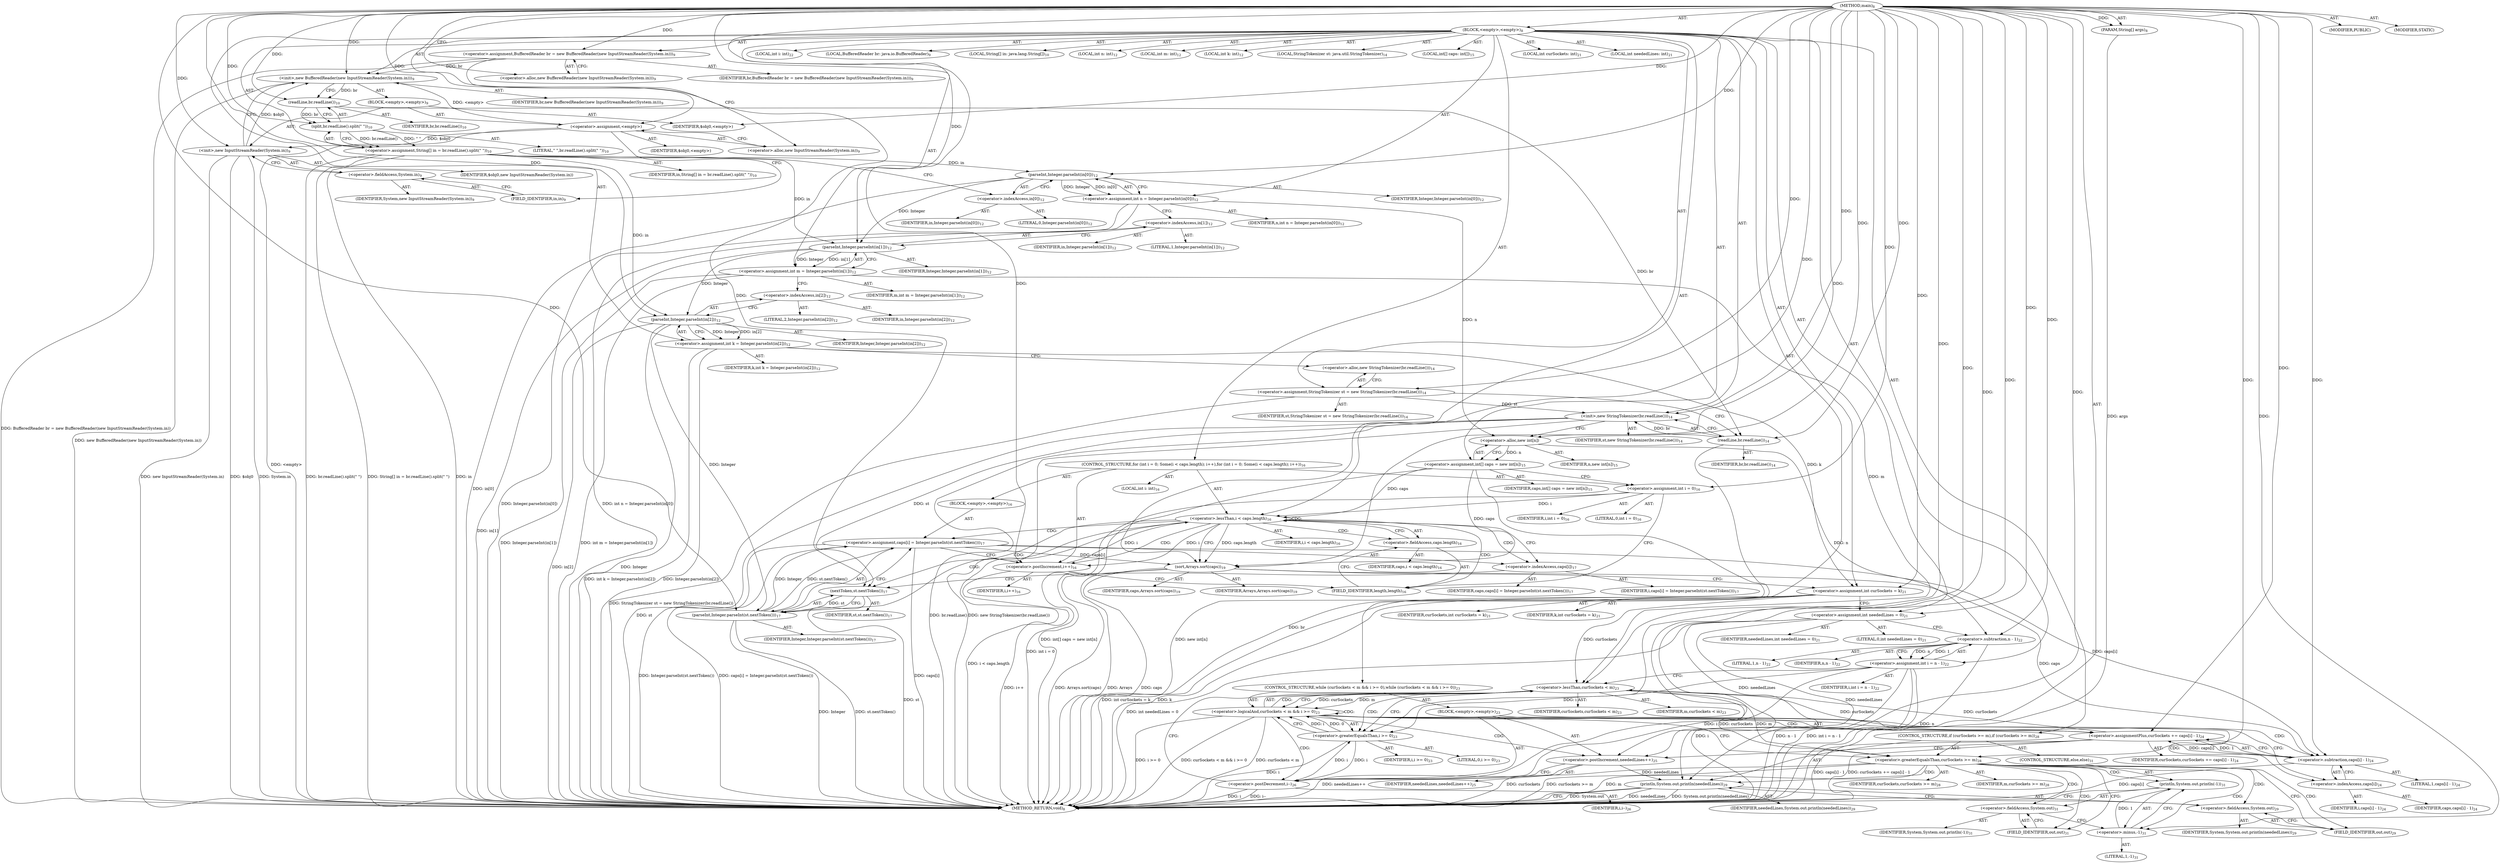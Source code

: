 digraph "main" {  
"21" [label = <(METHOD,main)<SUB>8</SUB>> ]
"22" [label = <(PARAM,String[] args)<SUB>8</SUB>> ]
"23" [label = <(BLOCK,&lt;empty&gt;,&lt;empty&gt;)<SUB>8</SUB>> ]
"4" [label = <(LOCAL,BufferedReader br: java.io.BufferedReader)<SUB>9</SUB>> ]
"24" [label = <(&lt;operator&gt;.assignment,BufferedReader br = new BufferedReader(new InputStreamReader(System.in)))<SUB>9</SUB>> ]
"25" [label = <(IDENTIFIER,br,BufferedReader br = new BufferedReader(new InputStreamReader(System.in)))<SUB>9</SUB>> ]
"26" [label = <(&lt;operator&gt;.alloc,new BufferedReader(new InputStreamReader(System.in)))<SUB>9</SUB>> ]
"27" [label = <(&lt;init&gt;,new BufferedReader(new InputStreamReader(System.in)))<SUB>9</SUB>> ]
"3" [label = <(IDENTIFIER,br,new BufferedReader(new InputStreamReader(System.in)))<SUB>9</SUB>> ]
"28" [label = <(BLOCK,&lt;empty&gt;,&lt;empty&gt;)<SUB>9</SUB>> ]
"29" [label = <(&lt;operator&gt;.assignment,&lt;empty&gt;)> ]
"30" [label = <(IDENTIFIER,$obj0,&lt;empty&gt;)> ]
"31" [label = <(&lt;operator&gt;.alloc,new InputStreamReader(System.in))<SUB>9</SUB>> ]
"32" [label = <(&lt;init&gt;,new InputStreamReader(System.in))<SUB>9</SUB>> ]
"33" [label = <(IDENTIFIER,$obj0,new InputStreamReader(System.in))> ]
"34" [label = <(&lt;operator&gt;.fieldAccess,System.in)<SUB>9</SUB>> ]
"35" [label = <(IDENTIFIER,System,new InputStreamReader(System.in))<SUB>9</SUB>> ]
"36" [label = <(FIELD_IDENTIFIER,in,in)<SUB>9</SUB>> ]
"37" [label = <(IDENTIFIER,$obj0,&lt;empty&gt;)> ]
"38" [label = <(LOCAL,String[] in: java.lang.String[])<SUB>10</SUB>> ]
"39" [label = <(&lt;operator&gt;.assignment,String[] in = br.readLine().split(&quot; &quot;))<SUB>10</SUB>> ]
"40" [label = <(IDENTIFIER,in,String[] in = br.readLine().split(&quot; &quot;))<SUB>10</SUB>> ]
"41" [label = <(split,br.readLine().split(&quot; &quot;))<SUB>10</SUB>> ]
"42" [label = <(readLine,br.readLine())<SUB>10</SUB>> ]
"43" [label = <(IDENTIFIER,br,br.readLine())<SUB>10</SUB>> ]
"44" [label = <(LITERAL,&quot; &quot;,br.readLine().split(&quot; &quot;))<SUB>10</SUB>> ]
"45" [label = <(LOCAL,int n: int)<SUB>12</SUB>> ]
"46" [label = <(LOCAL,int m: int)<SUB>12</SUB>> ]
"47" [label = <(LOCAL,int k: int)<SUB>12</SUB>> ]
"48" [label = <(&lt;operator&gt;.assignment,int n = Integer.parseInt(in[0]))<SUB>12</SUB>> ]
"49" [label = <(IDENTIFIER,n,int n = Integer.parseInt(in[0]))<SUB>12</SUB>> ]
"50" [label = <(parseInt,Integer.parseInt(in[0]))<SUB>12</SUB>> ]
"51" [label = <(IDENTIFIER,Integer,Integer.parseInt(in[0]))<SUB>12</SUB>> ]
"52" [label = <(&lt;operator&gt;.indexAccess,in[0])<SUB>12</SUB>> ]
"53" [label = <(IDENTIFIER,in,Integer.parseInt(in[0]))<SUB>12</SUB>> ]
"54" [label = <(LITERAL,0,Integer.parseInt(in[0]))<SUB>12</SUB>> ]
"55" [label = <(&lt;operator&gt;.assignment,int m = Integer.parseInt(in[1]))<SUB>12</SUB>> ]
"56" [label = <(IDENTIFIER,m,int m = Integer.parseInt(in[1]))<SUB>12</SUB>> ]
"57" [label = <(parseInt,Integer.parseInt(in[1]))<SUB>12</SUB>> ]
"58" [label = <(IDENTIFIER,Integer,Integer.parseInt(in[1]))<SUB>12</SUB>> ]
"59" [label = <(&lt;operator&gt;.indexAccess,in[1])<SUB>12</SUB>> ]
"60" [label = <(IDENTIFIER,in,Integer.parseInt(in[1]))<SUB>12</SUB>> ]
"61" [label = <(LITERAL,1,Integer.parseInt(in[1]))<SUB>12</SUB>> ]
"62" [label = <(&lt;operator&gt;.assignment,int k = Integer.parseInt(in[2]))<SUB>12</SUB>> ]
"63" [label = <(IDENTIFIER,k,int k = Integer.parseInt(in[2]))<SUB>12</SUB>> ]
"64" [label = <(parseInt,Integer.parseInt(in[2]))<SUB>12</SUB>> ]
"65" [label = <(IDENTIFIER,Integer,Integer.parseInt(in[2]))<SUB>12</SUB>> ]
"66" [label = <(&lt;operator&gt;.indexAccess,in[2])<SUB>12</SUB>> ]
"67" [label = <(IDENTIFIER,in,Integer.parseInt(in[2]))<SUB>12</SUB>> ]
"68" [label = <(LITERAL,2,Integer.parseInt(in[2]))<SUB>12</SUB>> ]
"6" [label = <(LOCAL,StringTokenizer st: java.util.StringTokenizer)<SUB>14</SUB>> ]
"69" [label = <(&lt;operator&gt;.assignment,StringTokenizer st = new StringTokenizer(br.readLine()))<SUB>14</SUB>> ]
"70" [label = <(IDENTIFIER,st,StringTokenizer st = new StringTokenizer(br.readLine()))<SUB>14</SUB>> ]
"71" [label = <(&lt;operator&gt;.alloc,new StringTokenizer(br.readLine()))<SUB>14</SUB>> ]
"72" [label = <(&lt;init&gt;,new StringTokenizer(br.readLine()))<SUB>14</SUB>> ]
"5" [label = <(IDENTIFIER,st,new StringTokenizer(br.readLine()))<SUB>14</SUB>> ]
"73" [label = <(readLine,br.readLine())<SUB>14</SUB>> ]
"74" [label = <(IDENTIFIER,br,br.readLine())<SUB>14</SUB>> ]
"75" [label = <(LOCAL,int[] caps: int[])<SUB>15</SUB>> ]
"76" [label = <(&lt;operator&gt;.assignment,int[] caps = new int[n])<SUB>15</SUB>> ]
"77" [label = <(IDENTIFIER,caps,int[] caps = new int[n])<SUB>15</SUB>> ]
"78" [label = <(&lt;operator&gt;.alloc,new int[n])> ]
"79" [label = <(IDENTIFIER,n,new int[n])<SUB>15</SUB>> ]
"80" [label = <(CONTROL_STRUCTURE,for (int i = 0; Some(i &lt; caps.length); i++),for (int i = 0; Some(i &lt; caps.length); i++))<SUB>16</SUB>> ]
"81" [label = <(LOCAL,int i: int)<SUB>16</SUB>> ]
"82" [label = <(&lt;operator&gt;.assignment,int i = 0)<SUB>16</SUB>> ]
"83" [label = <(IDENTIFIER,i,int i = 0)<SUB>16</SUB>> ]
"84" [label = <(LITERAL,0,int i = 0)<SUB>16</SUB>> ]
"85" [label = <(&lt;operator&gt;.lessThan,i &lt; caps.length)<SUB>16</SUB>> ]
"86" [label = <(IDENTIFIER,i,i &lt; caps.length)<SUB>16</SUB>> ]
"87" [label = <(&lt;operator&gt;.fieldAccess,caps.length)<SUB>16</SUB>> ]
"88" [label = <(IDENTIFIER,caps,i &lt; caps.length)<SUB>16</SUB>> ]
"89" [label = <(FIELD_IDENTIFIER,length,length)<SUB>16</SUB>> ]
"90" [label = <(&lt;operator&gt;.postIncrement,i++)<SUB>16</SUB>> ]
"91" [label = <(IDENTIFIER,i,i++)<SUB>16</SUB>> ]
"92" [label = <(BLOCK,&lt;empty&gt;,&lt;empty&gt;)<SUB>16</SUB>> ]
"93" [label = <(&lt;operator&gt;.assignment,caps[i] = Integer.parseInt(st.nextToken()))<SUB>17</SUB>> ]
"94" [label = <(&lt;operator&gt;.indexAccess,caps[i])<SUB>17</SUB>> ]
"95" [label = <(IDENTIFIER,caps,caps[i] = Integer.parseInt(st.nextToken()))<SUB>17</SUB>> ]
"96" [label = <(IDENTIFIER,i,caps[i] = Integer.parseInt(st.nextToken()))<SUB>17</SUB>> ]
"97" [label = <(parseInt,Integer.parseInt(st.nextToken()))<SUB>17</SUB>> ]
"98" [label = <(IDENTIFIER,Integer,Integer.parseInt(st.nextToken()))<SUB>17</SUB>> ]
"99" [label = <(nextToken,st.nextToken())<SUB>17</SUB>> ]
"100" [label = <(IDENTIFIER,st,st.nextToken())<SUB>17</SUB>> ]
"101" [label = <(sort,Arrays.sort(caps))<SUB>19</SUB>> ]
"102" [label = <(IDENTIFIER,Arrays,Arrays.sort(caps))<SUB>19</SUB>> ]
"103" [label = <(IDENTIFIER,caps,Arrays.sort(caps))<SUB>19</SUB>> ]
"104" [label = <(LOCAL,int curSockets: int)<SUB>21</SUB>> ]
"105" [label = <(LOCAL,int neededLines: int)<SUB>21</SUB>> ]
"106" [label = <(&lt;operator&gt;.assignment,int curSockets = k)<SUB>21</SUB>> ]
"107" [label = <(IDENTIFIER,curSockets,int curSockets = k)<SUB>21</SUB>> ]
"108" [label = <(IDENTIFIER,k,int curSockets = k)<SUB>21</SUB>> ]
"109" [label = <(&lt;operator&gt;.assignment,int neededLines = 0)<SUB>21</SUB>> ]
"110" [label = <(IDENTIFIER,neededLines,int neededLines = 0)<SUB>21</SUB>> ]
"111" [label = <(LITERAL,0,int neededLines = 0)<SUB>21</SUB>> ]
"112" [label = <(LOCAL,int i: int)<SUB>22</SUB>> ]
"113" [label = <(&lt;operator&gt;.assignment,int i = n - 1)<SUB>22</SUB>> ]
"114" [label = <(IDENTIFIER,i,int i = n - 1)<SUB>22</SUB>> ]
"115" [label = <(&lt;operator&gt;.subtraction,n - 1)<SUB>22</SUB>> ]
"116" [label = <(IDENTIFIER,n,n - 1)<SUB>22</SUB>> ]
"117" [label = <(LITERAL,1,n - 1)<SUB>22</SUB>> ]
"118" [label = <(CONTROL_STRUCTURE,while (curSockets &lt; m &amp;&amp; i &gt;= 0),while (curSockets &lt; m &amp;&amp; i &gt;= 0))<SUB>23</SUB>> ]
"119" [label = <(&lt;operator&gt;.logicalAnd,curSockets &lt; m &amp;&amp; i &gt;= 0)<SUB>23</SUB>> ]
"120" [label = <(&lt;operator&gt;.lessThan,curSockets &lt; m)<SUB>23</SUB>> ]
"121" [label = <(IDENTIFIER,curSockets,curSockets &lt; m)<SUB>23</SUB>> ]
"122" [label = <(IDENTIFIER,m,curSockets &lt; m)<SUB>23</SUB>> ]
"123" [label = <(&lt;operator&gt;.greaterEqualsThan,i &gt;= 0)<SUB>23</SUB>> ]
"124" [label = <(IDENTIFIER,i,i &gt;= 0)<SUB>23</SUB>> ]
"125" [label = <(LITERAL,0,i &gt;= 0)<SUB>23</SUB>> ]
"126" [label = <(BLOCK,&lt;empty&gt;,&lt;empty&gt;)<SUB>23</SUB>> ]
"127" [label = <(&lt;operator&gt;.assignmentPlus,curSockets += caps[i] - 1)<SUB>24</SUB>> ]
"128" [label = <(IDENTIFIER,curSockets,curSockets += caps[i] - 1)<SUB>24</SUB>> ]
"129" [label = <(&lt;operator&gt;.subtraction,caps[i] - 1)<SUB>24</SUB>> ]
"130" [label = <(&lt;operator&gt;.indexAccess,caps[i])<SUB>24</SUB>> ]
"131" [label = <(IDENTIFIER,caps,caps[i] - 1)<SUB>24</SUB>> ]
"132" [label = <(IDENTIFIER,i,caps[i] - 1)<SUB>24</SUB>> ]
"133" [label = <(LITERAL,1,caps[i] - 1)<SUB>24</SUB>> ]
"134" [label = <(&lt;operator&gt;.postIncrement,neededLines++)<SUB>25</SUB>> ]
"135" [label = <(IDENTIFIER,neededLines,neededLines++)<SUB>25</SUB>> ]
"136" [label = <(&lt;operator&gt;.postDecrement,i--)<SUB>26</SUB>> ]
"137" [label = <(IDENTIFIER,i,i--)<SUB>26</SUB>> ]
"138" [label = <(CONTROL_STRUCTURE,if (curSockets &gt;= m),if (curSockets &gt;= m))<SUB>28</SUB>> ]
"139" [label = <(&lt;operator&gt;.greaterEqualsThan,curSockets &gt;= m)<SUB>28</SUB>> ]
"140" [label = <(IDENTIFIER,curSockets,curSockets &gt;= m)<SUB>28</SUB>> ]
"141" [label = <(IDENTIFIER,m,curSockets &gt;= m)<SUB>28</SUB>> ]
"142" [label = <(println,System.out.println(neededLines))<SUB>29</SUB>> ]
"143" [label = <(&lt;operator&gt;.fieldAccess,System.out)<SUB>29</SUB>> ]
"144" [label = <(IDENTIFIER,System,System.out.println(neededLines))<SUB>29</SUB>> ]
"145" [label = <(FIELD_IDENTIFIER,out,out)<SUB>29</SUB>> ]
"146" [label = <(IDENTIFIER,neededLines,System.out.println(neededLines))<SUB>29</SUB>> ]
"147" [label = <(CONTROL_STRUCTURE,else,else)<SUB>31</SUB>> ]
"148" [label = <(println,System.out.println(-1))<SUB>31</SUB>> ]
"149" [label = <(&lt;operator&gt;.fieldAccess,System.out)<SUB>31</SUB>> ]
"150" [label = <(IDENTIFIER,System,System.out.println(-1))<SUB>31</SUB>> ]
"151" [label = <(FIELD_IDENTIFIER,out,out)<SUB>31</SUB>> ]
"152" [label = <(&lt;operator&gt;.minus,-1)<SUB>31</SUB>> ]
"153" [label = <(LITERAL,1,-1)<SUB>31</SUB>> ]
"154" [label = <(MODIFIER,PUBLIC)> ]
"155" [label = <(MODIFIER,STATIC)> ]
"156" [label = <(METHOD_RETURN,void)<SUB>8</SUB>> ]
  "21" -> "22"  [ label = "AST: "] 
  "21" -> "23"  [ label = "AST: "] 
  "21" -> "154"  [ label = "AST: "] 
  "21" -> "155"  [ label = "AST: "] 
  "21" -> "156"  [ label = "AST: "] 
  "23" -> "4"  [ label = "AST: "] 
  "23" -> "24"  [ label = "AST: "] 
  "23" -> "27"  [ label = "AST: "] 
  "23" -> "38"  [ label = "AST: "] 
  "23" -> "39"  [ label = "AST: "] 
  "23" -> "45"  [ label = "AST: "] 
  "23" -> "46"  [ label = "AST: "] 
  "23" -> "47"  [ label = "AST: "] 
  "23" -> "48"  [ label = "AST: "] 
  "23" -> "55"  [ label = "AST: "] 
  "23" -> "62"  [ label = "AST: "] 
  "23" -> "6"  [ label = "AST: "] 
  "23" -> "69"  [ label = "AST: "] 
  "23" -> "72"  [ label = "AST: "] 
  "23" -> "75"  [ label = "AST: "] 
  "23" -> "76"  [ label = "AST: "] 
  "23" -> "80"  [ label = "AST: "] 
  "23" -> "101"  [ label = "AST: "] 
  "23" -> "104"  [ label = "AST: "] 
  "23" -> "105"  [ label = "AST: "] 
  "23" -> "106"  [ label = "AST: "] 
  "23" -> "109"  [ label = "AST: "] 
  "23" -> "112"  [ label = "AST: "] 
  "23" -> "113"  [ label = "AST: "] 
  "23" -> "118"  [ label = "AST: "] 
  "23" -> "138"  [ label = "AST: "] 
  "24" -> "25"  [ label = "AST: "] 
  "24" -> "26"  [ label = "AST: "] 
  "27" -> "3"  [ label = "AST: "] 
  "27" -> "28"  [ label = "AST: "] 
  "28" -> "29"  [ label = "AST: "] 
  "28" -> "32"  [ label = "AST: "] 
  "28" -> "37"  [ label = "AST: "] 
  "29" -> "30"  [ label = "AST: "] 
  "29" -> "31"  [ label = "AST: "] 
  "32" -> "33"  [ label = "AST: "] 
  "32" -> "34"  [ label = "AST: "] 
  "34" -> "35"  [ label = "AST: "] 
  "34" -> "36"  [ label = "AST: "] 
  "39" -> "40"  [ label = "AST: "] 
  "39" -> "41"  [ label = "AST: "] 
  "41" -> "42"  [ label = "AST: "] 
  "41" -> "44"  [ label = "AST: "] 
  "42" -> "43"  [ label = "AST: "] 
  "48" -> "49"  [ label = "AST: "] 
  "48" -> "50"  [ label = "AST: "] 
  "50" -> "51"  [ label = "AST: "] 
  "50" -> "52"  [ label = "AST: "] 
  "52" -> "53"  [ label = "AST: "] 
  "52" -> "54"  [ label = "AST: "] 
  "55" -> "56"  [ label = "AST: "] 
  "55" -> "57"  [ label = "AST: "] 
  "57" -> "58"  [ label = "AST: "] 
  "57" -> "59"  [ label = "AST: "] 
  "59" -> "60"  [ label = "AST: "] 
  "59" -> "61"  [ label = "AST: "] 
  "62" -> "63"  [ label = "AST: "] 
  "62" -> "64"  [ label = "AST: "] 
  "64" -> "65"  [ label = "AST: "] 
  "64" -> "66"  [ label = "AST: "] 
  "66" -> "67"  [ label = "AST: "] 
  "66" -> "68"  [ label = "AST: "] 
  "69" -> "70"  [ label = "AST: "] 
  "69" -> "71"  [ label = "AST: "] 
  "72" -> "5"  [ label = "AST: "] 
  "72" -> "73"  [ label = "AST: "] 
  "73" -> "74"  [ label = "AST: "] 
  "76" -> "77"  [ label = "AST: "] 
  "76" -> "78"  [ label = "AST: "] 
  "78" -> "79"  [ label = "AST: "] 
  "80" -> "81"  [ label = "AST: "] 
  "80" -> "82"  [ label = "AST: "] 
  "80" -> "85"  [ label = "AST: "] 
  "80" -> "90"  [ label = "AST: "] 
  "80" -> "92"  [ label = "AST: "] 
  "82" -> "83"  [ label = "AST: "] 
  "82" -> "84"  [ label = "AST: "] 
  "85" -> "86"  [ label = "AST: "] 
  "85" -> "87"  [ label = "AST: "] 
  "87" -> "88"  [ label = "AST: "] 
  "87" -> "89"  [ label = "AST: "] 
  "90" -> "91"  [ label = "AST: "] 
  "92" -> "93"  [ label = "AST: "] 
  "93" -> "94"  [ label = "AST: "] 
  "93" -> "97"  [ label = "AST: "] 
  "94" -> "95"  [ label = "AST: "] 
  "94" -> "96"  [ label = "AST: "] 
  "97" -> "98"  [ label = "AST: "] 
  "97" -> "99"  [ label = "AST: "] 
  "99" -> "100"  [ label = "AST: "] 
  "101" -> "102"  [ label = "AST: "] 
  "101" -> "103"  [ label = "AST: "] 
  "106" -> "107"  [ label = "AST: "] 
  "106" -> "108"  [ label = "AST: "] 
  "109" -> "110"  [ label = "AST: "] 
  "109" -> "111"  [ label = "AST: "] 
  "113" -> "114"  [ label = "AST: "] 
  "113" -> "115"  [ label = "AST: "] 
  "115" -> "116"  [ label = "AST: "] 
  "115" -> "117"  [ label = "AST: "] 
  "118" -> "119"  [ label = "AST: "] 
  "118" -> "126"  [ label = "AST: "] 
  "119" -> "120"  [ label = "AST: "] 
  "119" -> "123"  [ label = "AST: "] 
  "120" -> "121"  [ label = "AST: "] 
  "120" -> "122"  [ label = "AST: "] 
  "123" -> "124"  [ label = "AST: "] 
  "123" -> "125"  [ label = "AST: "] 
  "126" -> "127"  [ label = "AST: "] 
  "126" -> "134"  [ label = "AST: "] 
  "126" -> "136"  [ label = "AST: "] 
  "127" -> "128"  [ label = "AST: "] 
  "127" -> "129"  [ label = "AST: "] 
  "129" -> "130"  [ label = "AST: "] 
  "129" -> "133"  [ label = "AST: "] 
  "130" -> "131"  [ label = "AST: "] 
  "130" -> "132"  [ label = "AST: "] 
  "134" -> "135"  [ label = "AST: "] 
  "136" -> "137"  [ label = "AST: "] 
  "138" -> "139"  [ label = "AST: "] 
  "138" -> "142"  [ label = "AST: "] 
  "138" -> "147"  [ label = "AST: "] 
  "139" -> "140"  [ label = "AST: "] 
  "139" -> "141"  [ label = "AST: "] 
  "142" -> "143"  [ label = "AST: "] 
  "142" -> "146"  [ label = "AST: "] 
  "143" -> "144"  [ label = "AST: "] 
  "143" -> "145"  [ label = "AST: "] 
  "147" -> "148"  [ label = "AST: "] 
  "148" -> "149"  [ label = "AST: "] 
  "148" -> "152"  [ label = "AST: "] 
  "149" -> "150"  [ label = "AST: "] 
  "149" -> "151"  [ label = "AST: "] 
  "152" -> "153"  [ label = "AST: "] 
  "24" -> "31"  [ label = "CFG: "] 
  "27" -> "42"  [ label = "CFG: "] 
  "39" -> "52"  [ label = "CFG: "] 
  "48" -> "59"  [ label = "CFG: "] 
  "55" -> "66"  [ label = "CFG: "] 
  "62" -> "71"  [ label = "CFG: "] 
  "69" -> "73"  [ label = "CFG: "] 
  "72" -> "78"  [ label = "CFG: "] 
  "76" -> "82"  [ label = "CFG: "] 
  "101" -> "106"  [ label = "CFG: "] 
  "106" -> "109"  [ label = "CFG: "] 
  "109" -> "115"  [ label = "CFG: "] 
  "113" -> "120"  [ label = "CFG: "] 
  "26" -> "24"  [ label = "CFG: "] 
  "41" -> "39"  [ label = "CFG: "] 
  "50" -> "48"  [ label = "CFG: "] 
  "57" -> "55"  [ label = "CFG: "] 
  "64" -> "62"  [ label = "CFG: "] 
  "71" -> "69"  [ label = "CFG: "] 
  "73" -> "72"  [ label = "CFG: "] 
  "78" -> "76"  [ label = "CFG: "] 
  "82" -> "89"  [ label = "CFG: "] 
  "85" -> "94"  [ label = "CFG: "] 
  "85" -> "101"  [ label = "CFG: "] 
  "90" -> "89"  [ label = "CFG: "] 
  "115" -> "113"  [ label = "CFG: "] 
  "119" -> "130"  [ label = "CFG: "] 
  "119" -> "139"  [ label = "CFG: "] 
  "139" -> "145"  [ label = "CFG: "] 
  "139" -> "151"  [ label = "CFG: "] 
  "142" -> "156"  [ label = "CFG: "] 
  "29" -> "36"  [ label = "CFG: "] 
  "32" -> "27"  [ label = "CFG: "] 
  "42" -> "41"  [ label = "CFG: "] 
  "52" -> "50"  [ label = "CFG: "] 
  "59" -> "57"  [ label = "CFG: "] 
  "66" -> "64"  [ label = "CFG: "] 
  "87" -> "85"  [ label = "CFG: "] 
  "93" -> "90"  [ label = "CFG: "] 
  "120" -> "119"  [ label = "CFG: "] 
  "120" -> "123"  [ label = "CFG: "] 
  "123" -> "119"  [ label = "CFG: "] 
  "127" -> "134"  [ label = "CFG: "] 
  "134" -> "136"  [ label = "CFG: "] 
  "136" -> "120"  [ label = "CFG: "] 
  "143" -> "142"  [ label = "CFG: "] 
  "148" -> "156"  [ label = "CFG: "] 
  "31" -> "29"  [ label = "CFG: "] 
  "34" -> "32"  [ label = "CFG: "] 
  "89" -> "87"  [ label = "CFG: "] 
  "94" -> "99"  [ label = "CFG: "] 
  "97" -> "93"  [ label = "CFG: "] 
  "129" -> "127"  [ label = "CFG: "] 
  "145" -> "143"  [ label = "CFG: "] 
  "149" -> "152"  [ label = "CFG: "] 
  "152" -> "148"  [ label = "CFG: "] 
  "36" -> "34"  [ label = "CFG: "] 
  "99" -> "97"  [ label = "CFG: "] 
  "130" -> "129"  [ label = "CFG: "] 
  "151" -> "149"  [ label = "CFG: "] 
  "21" -> "26"  [ label = "CFG: "] 
  "22" -> "156"  [ label = "DDG: args"] 
  "24" -> "156"  [ label = "DDG: BufferedReader br = new BufferedReader(new InputStreamReader(System.in))"] 
  "29" -> "156"  [ label = "DDG: &lt;empty&gt;"] 
  "32" -> "156"  [ label = "DDG: $obj0"] 
  "32" -> "156"  [ label = "DDG: System.in"] 
  "32" -> "156"  [ label = "DDG: new InputStreamReader(System.in)"] 
  "27" -> "156"  [ label = "DDG: new BufferedReader(new InputStreamReader(System.in))"] 
  "39" -> "156"  [ label = "DDG: in"] 
  "39" -> "156"  [ label = "DDG: br.readLine().split(&quot; &quot;)"] 
  "39" -> "156"  [ label = "DDG: String[] in = br.readLine().split(&quot; &quot;)"] 
  "50" -> "156"  [ label = "DDG: in[0]"] 
  "48" -> "156"  [ label = "DDG: Integer.parseInt(in[0])"] 
  "48" -> "156"  [ label = "DDG: int n = Integer.parseInt(in[0])"] 
  "57" -> "156"  [ label = "DDG: in[1]"] 
  "55" -> "156"  [ label = "DDG: Integer.parseInt(in[1])"] 
  "55" -> "156"  [ label = "DDG: int m = Integer.parseInt(in[1])"] 
  "64" -> "156"  [ label = "DDG: Integer"] 
  "64" -> "156"  [ label = "DDG: in[2]"] 
  "62" -> "156"  [ label = "DDG: Integer.parseInt(in[2])"] 
  "62" -> "156"  [ label = "DDG: int k = Integer.parseInt(in[2])"] 
  "69" -> "156"  [ label = "DDG: StringTokenizer st = new StringTokenizer(br.readLine())"] 
  "72" -> "156"  [ label = "DDG: st"] 
  "73" -> "156"  [ label = "DDG: br"] 
  "72" -> "156"  [ label = "DDG: br.readLine()"] 
  "72" -> "156"  [ label = "DDG: new StringTokenizer(br.readLine())"] 
  "76" -> "156"  [ label = "DDG: new int[n]"] 
  "76" -> "156"  [ label = "DDG: int[] caps = new int[n]"] 
  "82" -> "156"  [ label = "DDG: int i = 0"] 
  "85" -> "156"  [ label = "DDG: i &lt; caps.length"] 
  "101" -> "156"  [ label = "DDG: caps"] 
  "101" -> "156"  [ label = "DDG: Arrays.sort(caps)"] 
  "106" -> "156"  [ label = "DDG: k"] 
  "106" -> "156"  [ label = "DDG: int curSockets = k"] 
  "109" -> "156"  [ label = "DDG: int neededLines = 0"] 
  "113" -> "156"  [ label = "DDG: i"] 
  "115" -> "156"  [ label = "DDG: n"] 
  "113" -> "156"  [ label = "DDG: n - 1"] 
  "113" -> "156"  [ label = "DDG: int i = n - 1"] 
  "119" -> "156"  [ label = "DDG: curSockets &lt; m"] 
  "123" -> "156"  [ label = "DDG: i"] 
  "119" -> "156"  [ label = "DDG: i &gt;= 0"] 
  "119" -> "156"  [ label = "DDG: curSockets &lt; m &amp;&amp; i &gt;= 0"] 
  "139" -> "156"  [ label = "DDG: curSockets"] 
  "139" -> "156"  [ label = "DDG: m"] 
  "139" -> "156"  [ label = "DDG: curSockets &gt;= m"] 
  "142" -> "156"  [ label = "DDG: System.out"] 
  "142" -> "156"  [ label = "DDG: neededLines"] 
  "142" -> "156"  [ label = "DDG: System.out.println(neededLines)"] 
  "129" -> "156"  [ label = "DDG: caps[i]"] 
  "127" -> "156"  [ label = "DDG: caps[i] - 1"] 
  "127" -> "156"  [ label = "DDG: curSockets += caps[i] - 1"] 
  "134" -> "156"  [ label = "DDG: neededLines++"] 
  "136" -> "156"  [ label = "DDG: i"] 
  "136" -> "156"  [ label = "DDG: i--"] 
  "93" -> "156"  [ label = "DDG: caps[i]"] 
  "97" -> "156"  [ label = "DDG: Integer"] 
  "99" -> "156"  [ label = "DDG: st"] 
  "97" -> "156"  [ label = "DDG: st.nextToken()"] 
  "93" -> "156"  [ label = "DDG: Integer.parseInt(st.nextToken())"] 
  "93" -> "156"  [ label = "DDG: caps[i] = Integer.parseInt(st.nextToken())"] 
  "90" -> "156"  [ label = "DDG: i++"] 
  "101" -> "156"  [ label = "DDG: Arrays"] 
  "21" -> "22"  [ label = "DDG: "] 
  "21" -> "24"  [ label = "DDG: "] 
  "41" -> "39"  [ label = "DDG: br.readLine()"] 
  "41" -> "39"  [ label = "DDG: &quot; &quot;"] 
  "50" -> "48"  [ label = "DDG: Integer"] 
  "50" -> "48"  [ label = "DDG: in[0]"] 
  "57" -> "55"  [ label = "DDG: Integer"] 
  "57" -> "55"  [ label = "DDG: in[1]"] 
  "64" -> "62"  [ label = "DDG: Integer"] 
  "64" -> "62"  [ label = "DDG: in[2]"] 
  "21" -> "69"  [ label = "DDG: "] 
  "78" -> "76"  [ label = "DDG: n"] 
  "62" -> "106"  [ label = "DDG: k"] 
  "21" -> "106"  [ label = "DDG: "] 
  "21" -> "109"  [ label = "DDG: "] 
  "115" -> "113"  [ label = "DDG: n"] 
  "115" -> "113"  [ label = "DDG: 1"] 
  "24" -> "27"  [ label = "DDG: br"] 
  "21" -> "27"  [ label = "DDG: "] 
  "29" -> "27"  [ label = "DDG: &lt;empty&gt;"] 
  "32" -> "27"  [ label = "DDG: $obj0"] 
  "69" -> "72"  [ label = "DDG: st"] 
  "21" -> "72"  [ label = "DDG: "] 
  "73" -> "72"  [ label = "DDG: br"] 
  "21" -> "82"  [ label = "DDG: "] 
  "21" -> "101"  [ label = "DDG: "] 
  "76" -> "101"  [ label = "DDG: caps"] 
  "85" -> "101"  [ label = "DDG: caps.length"] 
  "93" -> "101"  [ label = "DDG: caps[i]"] 
  "21" -> "29"  [ label = "DDG: "] 
  "21" -> "37"  [ label = "DDG: "] 
  "42" -> "41"  [ label = "DDG: br"] 
  "21" -> "41"  [ label = "DDG: "] 
  "21" -> "50"  [ label = "DDG: "] 
  "39" -> "50"  [ label = "DDG: in"] 
  "50" -> "57"  [ label = "DDG: Integer"] 
  "21" -> "57"  [ label = "DDG: "] 
  "39" -> "57"  [ label = "DDG: in"] 
  "57" -> "64"  [ label = "DDG: Integer"] 
  "21" -> "64"  [ label = "DDG: "] 
  "39" -> "64"  [ label = "DDG: in"] 
  "42" -> "73"  [ label = "DDG: br"] 
  "21" -> "73"  [ label = "DDG: "] 
  "48" -> "78"  [ label = "DDG: n"] 
  "21" -> "78"  [ label = "DDG: "] 
  "82" -> "85"  [ label = "DDG: i"] 
  "90" -> "85"  [ label = "DDG: i"] 
  "21" -> "85"  [ label = "DDG: "] 
  "76" -> "85"  [ label = "DDG: caps"] 
  "85" -> "90"  [ label = "DDG: i"] 
  "21" -> "90"  [ label = "DDG: "] 
  "97" -> "93"  [ label = "DDG: Integer"] 
  "97" -> "93"  [ label = "DDG: st.nextToken()"] 
  "78" -> "115"  [ label = "DDG: n"] 
  "21" -> "115"  [ label = "DDG: "] 
  "120" -> "119"  [ label = "DDG: curSockets"] 
  "120" -> "119"  [ label = "DDG: m"] 
  "123" -> "119"  [ label = "DDG: i"] 
  "123" -> "119"  [ label = "DDG: 0"] 
  "129" -> "127"  [ label = "DDG: caps[i]"] 
  "129" -> "127"  [ label = "DDG: 1"] 
  "120" -> "139"  [ label = "DDG: curSockets"] 
  "21" -> "139"  [ label = "DDG: "] 
  "120" -> "139"  [ label = "DDG: m"] 
  "109" -> "142"  [ label = "DDG: neededLines"] 
  "134" -> "142"  [ label = "DDG: neededLines"] 
  "21" -> "142"  [ label = "DDG: "] 
  "29" -> "32"  [ label = "DDG: $obj0"] 
  "21" -> "32"  [ label = "DDG: "] 
  "27" -> "42"  [ label = "DDG: br"] 
  "21" -> "42"  [ label = "DDG: "] 
  "106" -> "120"  [ label = "DDG: curSockets"] 
  "127" -> "120"  [ label = "DDG: curSockets"] 
  "21" -> "120"  [ label = "DDG: "] 
  "55" -> "120"  [ label = "DDG: m"] 
  "113" -> "123"  [ label = "DDG: i"] 
  "136" -> "123"  [ label = "DDG: i"] 
  "21" -> "123"  [ label = "DDG: "] 
  "120" -> "127"  [ label = "DDG: curSockets"] 
  "21" -> "127"  [ label = "DDG: "] 
  "109" -> "134"  [ label = "DDG: neededLines"] 
  "21" -> "134"  [ label = "DDG: "] 
  "113" -> "136"  [ label = "DDG: i"] 
  "123" -> "136"  [ label = "DDG: i"] 
  "21" -> "136"  [ label = "DDG: "] 
  "152" -> "148"  [ label = "DDG: 1"] 
  "64" -> "97"  [ label = "DDG: Integer"] 
  "21" -> "97"  [ label = "DDG: "] 
  "99" -> "97"  [ label = "DDG: st"] 
  "101" -> "129"  [ label = "DDG: caps"] 
  "93" -> "129"  [ label = "DDG: caps[i]"] 
  "21" -> "129"  [ label = "DDG: "] 
  "21" -> "152"  [ label = "DDG: "] 
  "72" -> "99"  [ label = "DDG: st"] 
  "21" -> "99"  [ label = "DDG: "] 
  "85" -> "94"  [ label = "CDG: "] 
  "85" -> "89"  [ label = "CDG: "] 
  "85" -> "99"  [ label = "CDG: "] 
  "85" -> "85"  [ label = "CDG: "] 
  "85" -> "87"  [ label = "CDG: "] 
  "85" -> "97"  [ label = "CDG: "] 
  "85" -> "93"  [ label = "CDG: "] 
  "85" -> "90"  [ label = "CDG: "] 
  "119" -> "120"  [ label = "CDG: "] 
  "119" -> "136"  [ label = "CDG: "] 
  "119" -> "130"  [ label = "CDG: "] 
  "119" -> "119"  [ label = "CDG: "] 
  "119" -> "127"  [ label = "CDG: "] 
  "119" -> "129"  [ label = "CDG: "] 
  "119" -> "134"  [ label = "CDG: "] 
  "139" -> "152"  [ label = "CDG: "] 
  "139" -> "145"  [ label = "CDG: "] 
  "139" -> "149"  [ label = "CDG: "] 
  "139" -> "142"  [ label = "CDG: "] 
  "139" -> "151"  [ label = "CDG: "] 
  "139" -> "148"  [ label = "CDG: "] 
  "139" -> "143"  [ label = "CDG: "] 
  "120" -> "123"  [ label = "CDG: "] 
}
